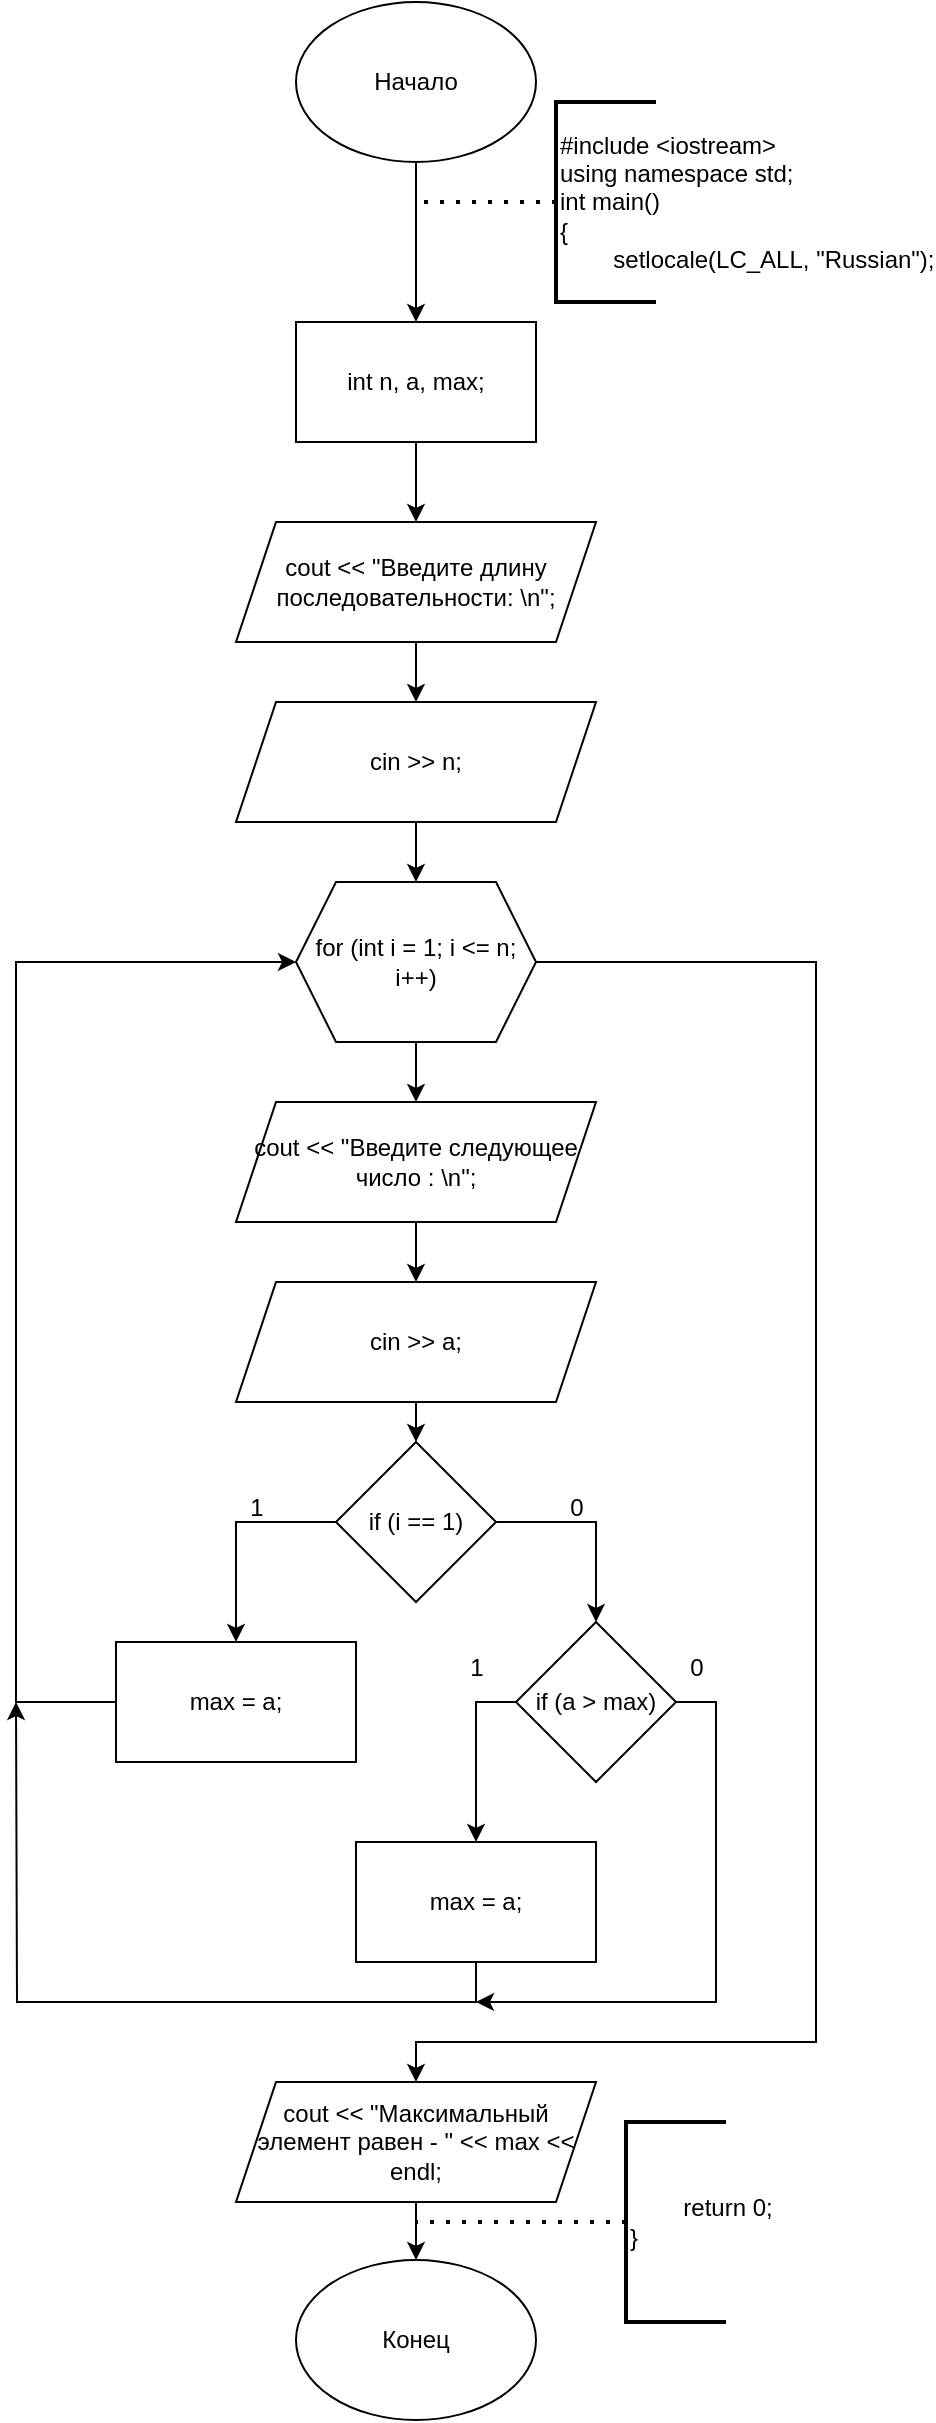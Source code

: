 <mxfile version="25.0.3">
  <diagram name="Страница — 1" id="zEkdtHMlBh2SFyHjWNZH">
    <mxGraphModel dx="688" dy="779" grid="1" gridSize="10" guides="1" tooltips="1" connect="1" arrows="1" fold="1" page="1" pageScale="1" pageWidth="827" pageHeight="1169" math="0" shadow="0">
      <root>
        <mxCell id="0" />
        <mxCell id="1" parent="0" />
        <mxCell id="GUmvBc8gLRCeECEukILp-5" style="edgeStyle=orthogonalEdgeStyle;rounded=0;orthogonalLoop=1;jettySize=auto;html=1;exitX=0.5;exitY=1;exitDx=0;exitDy=0;entryX=0.5;entryY=0;entryDx=0;entryDy=0;" parent="1" source="Rd_PIgJZArWWnsbwhJxZ-1" target="GUmvBc8gLRCeECEukILp-120" edge="1">
          <mxGeometry relative="1" as="geometry">
            <mxPoint x="240" y="180" as="targetPoint" />
          </mxGeometry>
        </mxCell>
        <mxCell id="GUmvBc8gLRCeECEukILp-3" value="Начало" style="ellipse;whiteSpace=wrap;html=1;" parent="1" vertex="1">
          <mxGeometry x="180" y="50" width="120" height="80" as="geometry" />
        </mxCell>
        <mxCell id="GUmvBc8gLRCeECEukILp-6" value="" style="endArrow=none;dashed=1;html=1;dashPattern=1 3;strokeWidth=2;rounded=0;" parent="1" edge="1">
          <mxGeometry width="50" height="50" relative="1" as="geometry">
            <mxPoint x="310" y="150" as="sourcePoint" />
            <mxPoint x="240" y="150" as="targetPoint" />
          </mxGeometry>
        </mxCell>
        <mxCell id="GUmvBc8gLRCeECEukILp-7" value="&lt;div&gt;#include &amp;lt;iostream&amp;gt;&lt;/div&gt;&lt;div&gt;using namespace std;&lt;/div&gt;&lt;div&gt;int main()&lt;/div&gt;&lt;div&gt;{&lt;/div&gt;&lt;div&gt;&lt;span style=&quot;white-space-collapse: collapse;&quot;&gt;&lt;span style=&quot;white-space-collapse: preserve;&quot;&gt;&#x9;&lt;/span&gt;setlocale(LC_ALL, &quot;Russian&quot;);&lt;/span&gt;&lt;/div&gt;" style="strokeWidth=2;html=1;shape=mxgraph.flowchart.annotation_1;align=left;pointerEvents=1;" parent="1" vertex="1">
          <mxGeometry x="310" y="100" width="50" height="100" as="geometry" />
        </mxCell>
        <mxCell id="GUmvBc8gLRCeECEukILp-47" style="edgeStyle=orthogonalEdgeStyle;rounded=0;orthogonalLoop=1;jettySize=auto;html=1;exitX=0;exitY=0.5;exitDx=0;exitDy=0;entryX=0;entryY=0.5;entryDx=0;entryDy=0;" parent="1" edge="1">
          <mxGeometry relative="1" as="geometry">
            <mxPoint x="180" y="820" as="targetPoint" />
            <Array as="points">
              <mxPoint x="100" y="1620" />
              <mxPoint x="100" y="820" />
            </Array>
          </mxGeometry>
        </mxCell>
        <mxCell id="GUmvBc8gLRCeECEukILp-83" style="edgeStyle=orthogonalEdgeStyle;rounded=0;orthogonalLoop=1;jettySize=auto;html=1;exitX=0;exitY=0.5;exitDx=0;exitDy=0;entryX=0;entryY=0.5;entryDx=0;entryDy=0;" parent="1" edge="1">
          <mxGeometry relative="1" as="geometry">
            <mxPoint x="180" y="2200" as="targetPoint" />
            <Array as="points">
              <mxPoint x="110" y="2880" />
              <mxPoint x="110" y="2200" />
            </Array>
          </mxGeometry>
        </mxCell>
        <mxCell id="GUmvBc8gLRCeECEukILp-106" style="edgeStyle=orthogonalEdgeStyle;rounded=0;orthogonalLoop=1;jettySize=auto;html=1;exitX=0;exitY=0.5;exitDx=0;exitDy=0;entryX=0;entryY=0.5;entryDx=0;entryDy=0;" parent="1" edge="1">
          <mxGeometry relative="1" as="geometry">
            <mxPoint x="180" y="2980" as="targetPoint" />
            <Array as="points">
              <mxPoint x="110" y="3640" />
              <mxPoint x="110" y="2980" />
            </Array>
          </mxGeometry>
        </mxCell>
        <mxCell id="GUmvBc8gLRCeECEukILp-124" style="edgeStyle=orthogonalEdgeStyle;rounded=0;orthogonalLoop=1;jettySize=auto;html=1;exitX=0.5;exitY=1;exitDx=0;exitDy=0;entryX=0.5;entryY=0;entryDx=0;entryDy=0;" parent="1" source="GUmvBc8gLRCeECEukILp-120" target="GUmvBc8gLRCeECEukILp-123" edge="1">
          <mxGeometry relative="1" as="geometry" />
        </mxCell>
        <mxCell id="GUmvBc8gLRCeECEukILp-120" value="cout &amp;lt;&amp;lt; &quot;Введите длину последовательности: \n&quot;;" style="shape=parallelogram;perimeter=parallelogramPerimeter;whiteSpace=wrap;html=1;fixedSize=1;" parent="1" vertex="1">
          <mxGeometry x="150" y="310" width="180" height="60" as="geometry" />
        </mxCell>
        <mxCell id="GUmvBc8gLRCeECEukILp-126" style="edgeStyle=orthogonalEdgeStyle;rounded=0;orthogonalLoop=1;jettySize=auto;html=1;exitX=0.5;exitY=1;exitDx=0;exitDy=0;entryX=0.5;entryY=0;entryDx=0;entryDy=0;" parent="1" source="GUmvBc8gLRCeECEukILp-123" target="GUmvBc8gLRCeECEukILp-125" edge="1">
          <mxGeometry relative="1" as="geometry" />
        </mxCell>
        <mxCell id="GUmvBc8gLRCeECEukILp-123" value="cin &amp;gt;&amp;gt; n;" style="shape=parallelogram;perimeter=parallelogramPerimeter;whiteSpace=wrap;html=1;fixedSize=1;" parent="1" vertex="1">
          <mxGeometry x="150" y="400" width="180" height="60" as="geometry" />
        </mxCell>
        <mxCell id="GUmvBc8gLRCeECEukILp-128" style="edgeStyle=orthogonalEdgeStyle;rounded=0;orthogonalLoop=1;jettySize=auto;html=1;exitX=0.5;exitY=1;exitDx=0;exitDy=0;entryX=0.5;entryY=0;entryDx=0;entryDy=0;" parent="1" source="GUmvBc8gLRCeECEukILp-125" target="GUmvBc8gLRCeECEukILp-127" edge="1">
          <mxGeometry relative="1" as="geometry" />
        </mxCell>
        <mxCell id="GUmvBc8gLRCeECEukILp-148" style="edgeStyle=orthogonalEdgeStyle;rounded=0;orthogonalLoop=1;jettySize=auto;html=1;exitX=1;exitY=0.5;exitDx=0;exitDy=0;" parent="1" source="GUmvBc8gLRCeECEukILp-125" target="GUmvBc8gLRCeECEukILp-147" edge="1">
          <mxGeometry relative="1" as="geometry">
            <Array as="points">
              <mxPoint x="440" y="530" />
              <mxPoint x="440" y="1070" />
              <mxPoint x="240" y="1070" />
            </Array>
          </mxGeometry>
        </mxCell>
        <mxCell id="GUmvBc8gLRCeECEukILp-125" value="for (int i = 1; i &amp;lt;= n; i++)" style="shape=hexagon;perimeter=hexagonPerimeter2;whiteSpace=wrap;html=1;fixedSize=1;" parent="1" vertex="1">
          <mxGeometry x="180" y="490" width="120" height="80" as="geometry" />
        </mxCell>
        <mxCell id="GUmvBc8gLRCeECEukILp-130" style="edgeStyle=orthogonalEdgeStyle;rounded=0;orthogonalLoop=1;jettySize=auto;html=1;exitX=0.5;exitY=1;exitDx=0;exitDy=0;entryX=0.5;entryY=0;entryDx=0;entryDy=0;" parent="1" source="GUmvBc8gLRCeECEukILp-127" target="GUmvBc8gLRCeECEukILp-129" edge="1">
          <mxGeometry relative="1" as="geometry" />
        </mxCell>
        <mxCell id="GUmvBc8gLRCeECEukILp-127" value="cout &amp;lt;&amp;lt; &quot;Введите следующее число : \n&quot;;" style="shape=parallelogram;perimeter=parallelogramPerimeter;whiteSpace=wrap;html=1;fixedSize=1;" parent="1" vertex="1">
          <mxGeometry x="150" y="600" width="180" height="60" as="geometry" />
        </mxCell>
        <mxCell id="GUmvBc8gLRCeECEukILp-132" style="edgeStyle=orthogonalEdgeStyle;rounded=0;orthogonalLoop=1;jettySize=auto;html=1;exitX=0.5;exitY=1;exitDx=0;exitDy=0;entryX=0.5;entryY=0;entryDx=0;entryDy=0;" parent="1" source="GUmvBc8gLRCeECEukILp-129" target="GUmvBc8gLRCeECEukILp-131" edge="1">
          <mxGeometry relative="1" as="geometry" />
        </mxCell>
        <mxCell id="GUmvBc8gLRCeECEukILp-129" value="cin &amp;gt;&amp;gt; a;" style="shape=parallelogram;perimeter=parallelogramPerimeter;whiteSpace=wrap;html=1;fixedSize=1;" parent="1" vertex="1">
          <mxGeometry x="150" y="690" width="180" height="60" as="geometry" />
        </mxCell>
        <mxCell id="GUmvBc8gLRCeECEukILp-134" style="edgeStyle=orthogonalEdgeStyle;rounded=0;orthogonalLoop=1;jettySize=auto;html=1;exitX=0;exitY=0.5;exitDx=0;exitDy=0;entryX=0.5;entryY=0;entryDx=0;entryDy=0;" parent="1" source="GUmvBc8gLRCeECEukILp-131" target="GUmvBc8gLRCeECEukILp-133" edge="1">
          <mxGeometry relative="1" as="geometry" />
        </mxCell>
        <mxCell id="GUmvBc8gLRCeECEukILp-136" style="edgeStyle=orthogonalEdgeStyle;rounded=0;orthogonalLoop=1;jettySize=auto;html=1;exitX=1;exitY=0.5;exitDx=0;exitDy=0;entryX=0.5;entryY=0;entryDx=0;entryDy=0;" parent="1" source="GUmvBc8gLRCeECEukILp-131" target="GUmvBc8gLRCeECEukILp-135" edge="1">
          <mxGeometry relative="1" as="geometry" />
        </mxCell>
        <mxCell id="GUmvBc8gLRCeECEukILp-131" value="if (i == 1)" style="rhombus;whiteSpace=wrap;html=1;" parent="1" vertex="1">
          <mxGeometry x="200" y="770" width="80" height="80" as="geometry" />
        </mxCell>
        <mxCell id="GUmvBc8gLRCeECEukILp-143" style="edgeStyle=orthogonalEdgeStyle;rounded=0;orthogonalLoop=1;jettySize=auto;html=1;exitX=0;exitY=0.5;exitDx=0;exitDy=0;entryX=0;entryY=0.5;entryDx=0;entryDy=0;" parent="1" source="GUmvBc8gLRCeECEukILp-133" target="GUmvBc8gLRCeECEukILp-125" edge="1">
          <mxGeometry relative="1" as="geometry">
            <Array as="points">
              <mxPoint x="40" y="900" />
              <mxPoint x="40" y="530" />
            </Array>
          </mxGeometry>
        </mxCell>
        <mxCell id="GUmvBc8gLRCeECEukILp-133" value="max = a;" style="rounded=0;whiteSpace=wrap;html=1;" parent="1" vertex="1">
          <mxGeometry x="90" y="870" width="120" height="60" as="geometry" />
        </mxCell>
        <mxCell id="GUmvBc8gLRCeECEukILp-140" style="edgeStyle=orthogonalEdgeStyle;rounded=0;orthogonalLoop=1;jettySize=auto;html=1;exitX=0;exitY=0.5;exitDx=0;exitDy=0;entryX=0.5;entryY=0;entryDx=0;entryDy=0;" parent="1" source="GUmvBc8gLRCeECEukILp-135" target="GUmvBc8gLRCeECEukILp-139" edge="1">
          <mxGeometry relative="1" as="geometry" />
        </mxCell>
        <mxCell id="GUmvBc8gLRCeECEukILp-145" style="edgeStyle=orthogonalEdgeStyle;rounded=0;orthogonalLoop=1;jettySize=auto;html=1;exitX=1;exitY=0.5;exitDx=0;exitDy=0;" parent="1" source="GUmvBc8gLRCeECEukILp-135" edge="1">
          <mxGeometry relative="1" as="geometry">
            <mxPoint x="270" y="1050" as="targetPoint" />
            <Array as="points">
              <mxPoint x="390" y="900" />
              <mxPoint x="390" y="1050" />
            </Array>
          </mxGeometry>
        </mxCell>
        <mxCell id="GUmvBc8gLRCeECEukILp-135" value="if (a &amp;gt; max)" style="rhombus;whiteSpace=wrap;html=1;" parent="1" vertex="1">
          <mxGeometry x="290" y="860" width="80" height="80" as="geometry" />
        </mxCell>
        <mxCell id="GUmvBc8gLRCeECEukILp-137" value="1" style="text;html=1;align=center;verticalAlign=middle;resizable=0;points=[];autosize=1;strokeColor=none;fillColor=none;" parent="1" vertex="1">
          <mxGeometry x="145" y="788" width="30" height="30" as="geometry" />
        </mxCell>
        <mxCell id="GUmvBc8gLRCeECEukILp-138" value="0" style="text;html=1;align=center;verticalAlign=middle;resizable=0;points=[];autosize=1;strokeColor=none;fillColor=none;" parent="1" vertex="1">
          <mxGeometry x="305" y="788" width="30" height="30" as="geometry" />
        </mxCell>
        <mxCell id="GUmvBc8gLRCeECEukILp-144" style="edgeStyle=orthogonalEdgeStyle;rounded=0;orthogonalLoop=1;jettySize=auto;html=1;exitX=0.5;exitY=1;exitDx=0;exitDy=0;" parent="1" source="GUmvBc8gLRCeECEukILp-139" edge="1">
          <mxGeometry relative="1" as="geometry">
            <mxPoint x="40" y="900" as="targetPoint" />
          </mxGeometry>
        </mxCell>
        <mxCell id="GUmvBc8gLRCeECEukILp-139" value="max = a;" style="rounded=0;whiteSpace=wrap;html=1;" parent="1" vertex="1">
          <mxGeometry x="210" y="970" width="120" height="60" as="geometry" />
        </mxCell>
        <mxCell id="GUmvBc8gLRCeECEukILp-141" value="1" style="text;html=1;align=center;verticalAlign=middle;resizable=0;points=[];autosize=1;strokeColor=none;fillColor=none;" parent="1" vertex="1">
          <mxGeometry x="255" y="868" width="30" height="30" as="geometry" />
        </mxCell>
        <mxCell id="GUmvBc8gLRCeECEukILp-146" value="0" style="text;html=1;align=center;verticalAlign=middle;resizable=0;points=[];autosize=1;strokeColor=none;fillColor=none;" parent="1" vertex="1">
          <mxGeometry x="365" y="868" width="30" height="30" as="geometry" />
        </mxCell>
        <mxCell id="GUmvBc8gLRCeECEukILp-150" style="edgeStyle=orthogonalEdgeStyle;rounded=0;orthogonalLoop=1;jettySize=auto;html=1;exitX=0.5;exitY=1;exitDx=0;exitDy=0;entryX=0.5;entryY=0;entryDx=0;entryDy=0;" parent="1" source="GUmvBc8gLRCeECEukILp-147" target="GUmvBc8gLRCeECEukILp-149" edge="1">
          <mxGeometry relative="1" as="geometry" />
        </mxCell>
        <mxCell id="GUmvBc8gLRCeECEukILp-147" value="cout &amp;lt;&amp;lt; &quot;Максимальный элемент равен - &quot; &amp;lt;&amp;lt; max &amp;lt;&amp;lt; endl;" style="shape=parallelogram;perimeter=parallelogramPerimeter;whiteSpace=wrap;html=1;fixedSize=1;" parent="1" vertex="1">
          <mxGeometry x="150" y="1090" width="180" height="60" as="geometry" />
        </mxCell>
        <mxCell id="GUmvBc8gLRCeECEukILp-149" value="Конец" style="ellipse;whiteSpace=wrap;html=1;" parent="1" vertex="1">
          <mxGeometry x="180" y="1179" width="120" height="80" as="geometry" />
        </mxCell>
        <mxCell id="GUmvBc8gLRCeECEukILp-151" value="" style="endArrow=none;dashed=1;html=1;dashPattern=1 3;strokeWidth=2;rounded=0;exitX=0;exitY=0.5;exitDx=0;exitDy=0;exitPerimeter=0;" parent="1" source="GUmvBc8gLRCeECEukILp-152" edge="1">
          <mxGeometry width="50" height="50" relative="1" as="geometry">
            <mxPoint x="310" y="1160" as="sourcePoint" />
            <mxPoint x="240" y="1160" as="targetPoint" />
          </mxGeometry>
        </mxCell>
        <mxCell id="GUmvBc8gLRCeECEukILp-152" value="&lt;div&gt;&lt;span style=&quot;white-space-collapse: collapse;&quot;&gt;&lt;span style=&quot;white-space-collapse: preserve;&quot;&gt;&#x9;&lt;/span&gt;return 0;&lt;/span&gt;&lt;/div&gt;&lt;div&gt;}&lt;/div&gt;" style="strokeWidth=2;html=1;shape=mxgraph.flowchart.annotation_1;align=left;pointerEvents=1;" parent="1" vertex="1">
          <mxGeometry x="345" y="1110" width="50" height="100" as="geometry" />
        </mxCell>
        <mxCell id="Rd_PIgJZArWWnsbwhJxZ-2" value="" style="edgeStyle=orthogonalEdgeStyle;rounded=0;orthogonalLoop=1;jettySize=auto;html=1;exitX=0.5;exitY=1;exitDx=0;exitDy=0;entryX=0.5;entryY=0;entryDx=0;entryDy=0;" edge="1" parent="1" source="GUmvBc8gLRCeECEukILp-3" target="Rd_PIgJZArWWnsbwhJxZ-1">
          <mxGeometry relative="1" as="geometry">
            <mxPoint x="240" y="310" as="targetPoint" />
            <mxPoint x="240" y="130" as="sourcePoint" />
          </mxGeometry>
        </mxCell>
        <mxCell id="Rd_PIgJZArWWnsbwhJxZ-1" value="&lt;span style=&quot;text-align: left; text-wrap-mode: nowrap;&quot;&gt;int n, a, max;&lt;/span&gt;" style="rounded=0;whiteSpace=wrap;html=1;" vertex="1" parent="1">
          <mxGeometry x="180" y="210" width="120" height="60" as="geometry" />
        </mxCell>
      </root>
    </mxGraphModel>
  </diagram>
</mxfile>
